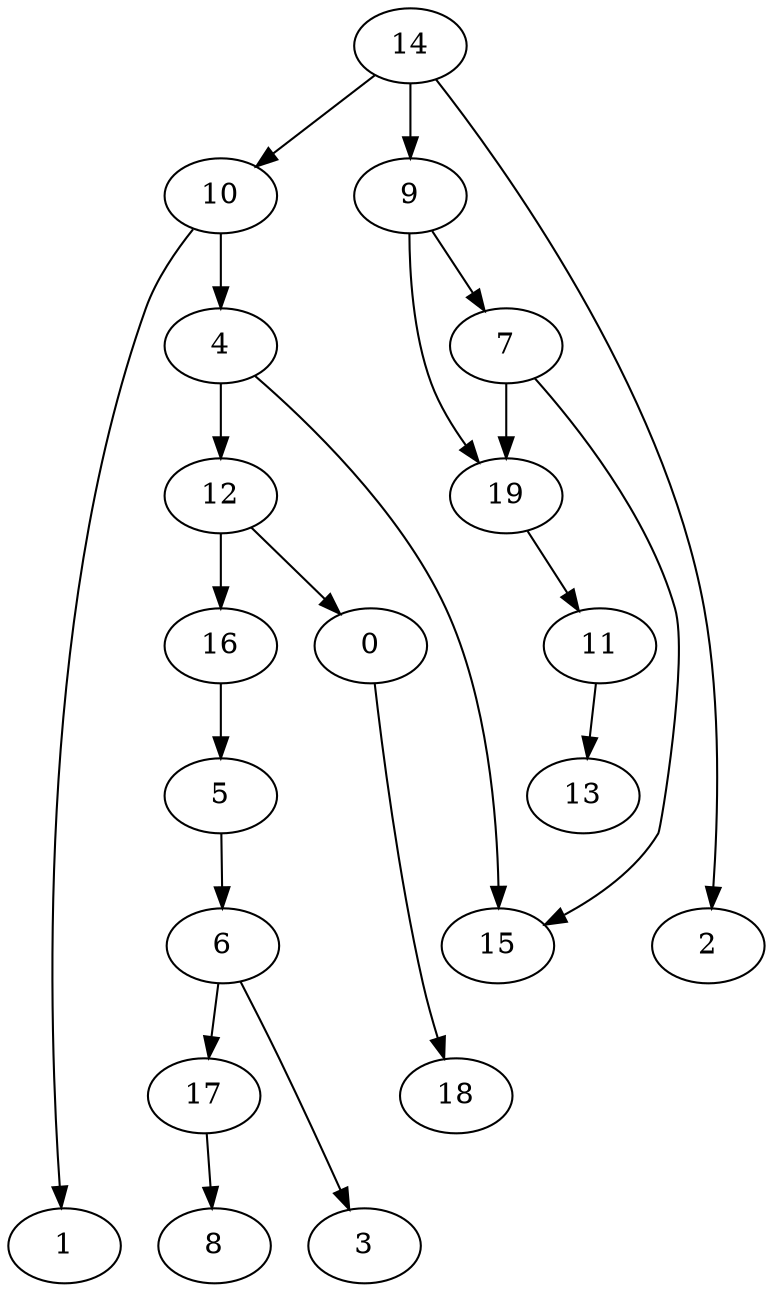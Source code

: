 digraph G {
    0;
    18;
    4;
    12;
    15;
    16;
    5;
    6;
    3;
    17;
    8;
    7;
    19;
    11;
    13;
    9;
    10;
    1;
    14;
    2;
    0 -> 18 [weight=0];
    4 -> 12 [weight=0];
    4 -> 15 [weight=0];
    12 -> 0 [weight=0];
    12 -> 16 [weight=1];
    16 -> 5 [weight=0];
    5 -> 6 [weight=0];
    6 -> 3 [weight=0];
    6 -> 17 [weight=0];
    17 -> 8 [weight=0];
    7 -> 15 [weight=0];
    7 -> 19 [weight=1];
    19 -> 11 [weight=0];
    11 -> 13 [weight=0];
    9 -> 7 [weight=0];
    9 -> 19 [weight=0];
    10 -> 4 [weight=3];
    10 -> 1 [weight=0];
    14 -> 9 [weight=1];
    14 -> 10 [weight=0];
    14 -> 2 [weight=0];
}
